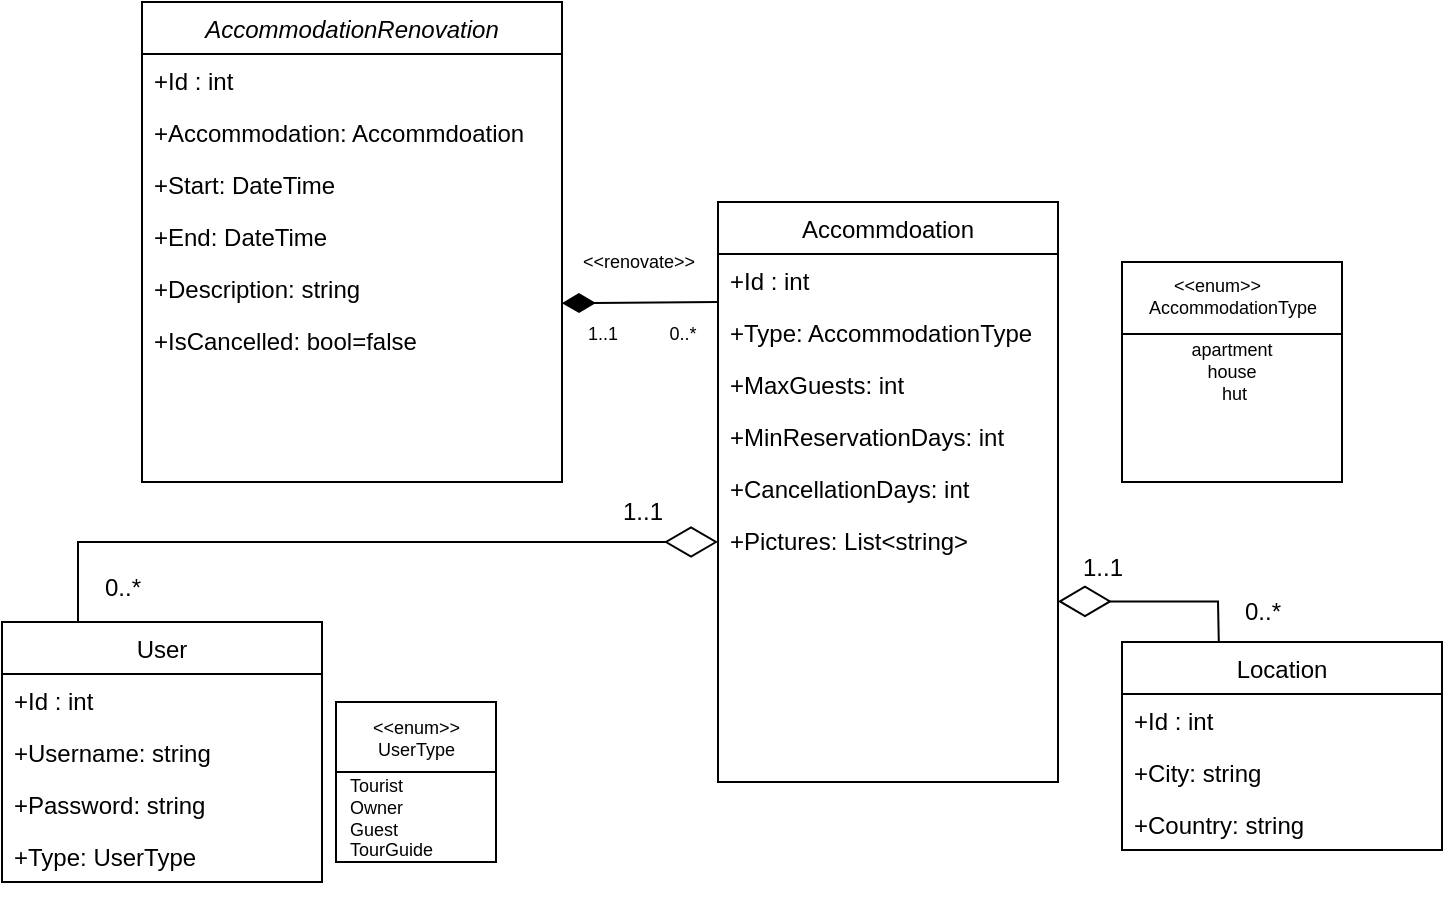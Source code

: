<mxfile version="24.4.0" type="device">
  <diagram id="C5RBs43oDa-KdzZeNtuy" name="Page-1">
    <mxGraphModel dx="1059" dy="595" grid="1" gridSize="9" guides="1" tooltips="1" connect="1" arrows="1" fold="1" page="1" pageScale="1" pageWidth="827" pageHeight="1169" math="0" shadow="0">
      <root>
        <mxCell id="WIyWlLk6GJQsqaUBKTNV-0" />
        <mxCell id="WIyWlLk6GJQsqaUBKTNV-1" parent="WIyWlLk6GJQsqaUBKTNV-0" />
        <mxCell id="zkfFHV4jXpPFQw0GAbJ--0" value="AccommodationRenovation" style="swimlane;fontStyle=2;align=center;verticalAlign=top;childLayout=stackLayout;horizontal=1;startSize=26;horizontalStack=0;resizeParent=1;resizeLast=0;collapsible=1;marginBottom=0;rounded=0;shadow=0;strokeWidth=1;" parent="WIyWlLk6GJQsqaUBKTNV-1" vertex="1">
          <mxGeometry x="220" y="20" width="210" height="240" as="geometry">
            <mxRectangle x="230" y="140" width="160" height="26" as="alternateBounds" />
          </mxGeometry>
        </mxCell>
        <mxCell id="zkfFHV4jXpPFQw0GAbJ--1" value="+Id : int" style="text;align=left;verticalAlign=top;spacingLeft=4;spacingRight=4;overflow=hidden;rotatable=0;points=[[0,0.5],[1,0.5]];portConstraint=eastwest;" parent="zkfFHV4jXpPFQw0GAbJ--0" vertex="1">
          <mxGeometry y="26" width="210" height="26" as="geometry" />
        </mxCell>
        <mxCell id="zkfFHV4jXpPFQw0GAbJ--2" value="+Accommodation: Accommdoation" style="text;align=left;verticalAlign=top;spacingLeft=4;spacingRight=4;overflow=hidden;rotatable=0;points=[[0,0.5],[1,0.5]];portConstraint=eastwest;rounded=0;shadow=0;html=0;" parent="zkfFHV4jXpPFQw0GAbJ--0" vertex="1">
          <mxGeometry y="52" width="210" height="26" as="geometry" />
        </mxCell>
        <mxCell id="zkfFHV4jXpPFQw0GAbJ--3" value="+Start: DateTime&#xa;" style="text;align=left;verticalAlign=top;spacingLeft=4;spacingRight=4;overflow=hidden;rotatable=0;points=[[0,0.5],[1,0.5]];portConstraint=eastwest;rounded=0;shadow=0;html=0;" parent="zkfFHV4jXpPFQw0GAbJ--0" vertex="1">
          <mxGeometry y="78" width="210" height="26" as="geometry" />
        </mxCell>
        <mxCell id="-NbkwlvzZSopZgZ9AZUB-4" value="+End: DateTime&#xa;" style="text;align=left;verticalAlign=top;spacingLeft=4;spacingRight=4;overflow=hidden;rotatable=0;points=[[0,0.5],[1,0.5]];portConstraint=eastwest;rounded=0;shadow=0;html=0;" parent="zkfFHV4jXpPFQw0GAbJ--0" vertex="1">
          <mxGeometry y="104" width="210" height="26" as="geometry" />
        </mxCell>
        <mxCell id="-NbkwlvzZSopZgZ9AZUB-5" value="+Description: string&#xa;" style="text;align=left;verticalAlign=top;spacingLeft=4;spacingRight=4;overflow=hidden;rotatable=0;points=[[0,0.5],[1,0.5]];portConstraint=eastwest;rounded=0;shadow=0;html=0;" parent="zkfFHV4jXpPFQw0GAbJ--0" vertex="1">
          <mxGeometry y="130" width="210" height="26" as="geometry" />
        </mxCell>
        <mxCell id="-NbkwlvzZSopZgZ9AZUB-3" value="+IsCancelled: bool=false&#xa;" style="text;align=left;verticalAlign=top;spacingLeft=4;spacingRight=4;overflow=hidden;rotatable=0;points=[[0,0.5],[1,0.5]];portConstraint=eastwest;rounded=0;shadow=0;html=0;" parent="zkfFHV4jXpPFQw0GAbJ--0" vertex="1">
          <mxGeometry y="156" width="210" height="26" as="geometry" />
        </mxCell>
        <mxCell id="zkfFHV4jXpPFQw0GAbJ--17" value="Accommdoation" style="swimlane;fontStyle=0;align=center;verticalAlign=top;childLayout=stackLayout;horizontal=1;startSize=26;horizontalStack=0;resizeParent=1;resizeLast=0;collapsible=1;marginBottom=0;rounded=0;shadow=0;strokeWidth=1;" parent="WIyWlLk6GJQsqaUBKTNV-1" vertex="1">
          <mxGeometry x="508" y="120" width="170" height="290" as="geometry">
            <mxRectangle x="550" y="140" width="160" height="26" as="alternateBounds" />
          </mxGeometry>
        </mxCell>
        <mxCell id="zkfFHV4jXpPFQw0GAbJ--19" value="+Id : int" style="text;align=left;verticalAlign=top;spacingLeft=4;spacingRight=4;overflow=hidden;rotatable=0;points=[[0,0.5],[1,0.5]];portConstraint=eastwest;rounded=0;shadow=0;html=0;" parent="zkfFHV4jXpPFQw0GAbJ--17" vertex="1">
          <mxGeometry y="26" width="170" height="26" as="geometry" />
        </mxCell>
        <mxCell id="zkfFHV4jXpPFQw0GAbJ--21" value="+Type: AccommodationType" style="text;align=left;verticalAlign=top;spacingLeft=4;spacingRight=4;overflow=hidden;rotatable=0;points=[[0,0.5],[1,0.5]];portConstraint=eastwest;rounded=0;shadow=0;html=0;" parent="zkfFHV4jXpPFQw0GAbJ--17" vertex="1">
          <mxGeometry y="52" width="170" height="26" as="geometry" />
        </mxCell>
        <mxCell id="-NbkwlvzZSopZgZ9AZUB-8" value="+MaxGuests: int" style="text;align=left;verticalAlign=top;spacingLeft=4;spacingRight=4;overflow=hidden;rotatable=0;points=[[0,0.5],[1,0.5]];portConstraint=eastwest;rounded=0;shadow=0;html=0;" parent="zkfFHV4jXpPFQw0GAbJ--17" vertex="1">
          <mxGeometry y="78" width="170" height="26" as="geometry" />
        </mxCell>
        <mxCell id="-NbkwlvzZSopZgZ9AZUB-9" value="+MinReservationDays: int" style="text;align=left;verticalAlign=top;spacingLeft=4;spacingRight=4;overflow=hidden;rotatable=0;points=[[0,0.5],[1,0.5]];portConstraint=eastwest;rounded=0;shadow=0;html=0;" parent="zkfFHV4jXpPFQw0GAbJ--17" vertex="1">
          <mxGeometry y="104" width="170" height="26" as="geometry" />
        </mxCell>
        <mxCell id="-NbkwlvzZSopZgZ9AZUB-10" value="+CancellationDays: int" style="text;align=left;verticalAlign=top;spacingLeft=4;spacingRight=4;overflow=hidden;rotatable=0;points=[[0,0.5],[1,0.5]];portConstraint=eastwest;rounded=0;shadow=0;html=0;" parent="zkfFHV4jXpPFQw0GAbJ--17" vertex="1">
          <mxGeometry y="130" width="170" height="26" as="geometry" />
        </mxCell>
        <mxCell id="-NbkwlvzZSopZgZ9AZUB-7" value="+Pictures: List&lt;string&gt; " style="text;align=left;verticalAlign=top;spacingLeft=4;spacingRight=4;overflow=hidden;rotatable=0;points=[[0,0.5],[1,0.5]];portConstraint=eastwest;rounded=0;shadow=0;html=0;" parent="zkfFHV4jXpPFQw0GAbJ--17" vertex="1">
          <mxGeometry y="156" width="170" height="26" as="geometry" />
        </mxCell>
        <mxCell id="jrBvMISbflwZqs7c-j3e-2" value="Location" style="swimlane;fontStyle=0;align=center;verticalAlign=top;childLayout=stackLayout;horizontal=1;startSize=26;horizontalStack=0;resizeParent=1;resizeLast=0;collapsible=1;marginBottom=0;rounded=0;shadow=0;strokeWidth=1;" parent="WIyWlLk6GJQsqaUBKTNV-1" vertex="1">
          <mxGeometry x="710" y="340" width="160" height="104" as="geometry">
            <mxRectangle x="340" y="380" width="170" height="26" as="alternateBounds" />
          </mxGeometry>
        </mxCell>
        <mxCell id="jrBvMISbflwZqs7c-j3e-3" value="+Id : int" style="text;align=left;verticalAlign=top;spacingLeft=4;spacingRight=4;overflow=hidden;rotatable=0;points=[[0,0.5],[1,0.5]];portConstraint=eastwest;" parent="jrBvMISbflwZqs7c-j3e-2" vertex="1">
          <mxGeometry y="26" width="160" height="26" as="geometry" />
        </mxCell>
        <mxCell id="jrBvMISbflwZqs7c-j3e-6" value="+City: string" style="text;align=left;verticalAlign=top;spacingLeft=4;spacingRight=4;overflow=hidden;rotatable=0;points=[[0,0.5],[1,0.5]];portConstraint=eastwest;" parent="jrBvMISbflwZqs7c-j3e-2" vertex="1">
          <mxGeometry y="52" width="160" height="26" as="geometry" />
        </mxCell>
        <mxCell id="jrBvMISbflwZqs7c-j3e-5" value="+Country: string" style="text;align=left;verticalAlign=top;spacingLeft=4;spacingRight=4;overflow=hidden;rotatable=0;points=[[0,0.5],[1,0.5]];portConstraint=eastwest;" parent="jrBvMISbflwZqs7c-j3e-2" vertex="1">
          <mxGeometry y="78" width="160" height="26" as="geometry" />
        </mxCell>
        <mxCell id="jrBvMISbflwZqs7c-j3e-7" value="User" style="swimlane;fontStyle=0;align=center;verticalAlign=top;childLayout=stackLayout;horizontal=1;startSize=26;horizontalStack=0;resizeParent=1;resizeLast=0;collapsible=1;marginBottom=0;rounded=0;shadow=0;strokeWidth=1;" parent="WIyWlLk6GJQsqaUBKTNV-1" vertex="1">
          <mxGeometry x="150" y="330" width="160" height="130" as="geometry">
            <mxRectangle x="340" y="380" width="170" height="26" as="alternateBounds" />
          </mxGeometry>
        </mxCell>
        <mxCell id="jrBvMISbflwZqs7c-j3e-8" value="+Id : int" style="text;align=left;verticalAlign=top;spacingLeft=4;spacingRight=4;overflow=hidden;rotatable=0;points=[[0,0.5],[1,0.5]];portConstraint=eastwest;" parent="jrBvMISbflwZqs7c-j3e-7" vertex="1">
          <mxGeometry y="26" width="160" height="26" as="geometry" />
        </mxCell>
        <mxCell id="jrBvMISbflwZqs7c-j3e-11" value="+Username: string" style="text;align=left;verticalAlign=top;spacingLeft=4;spacingRight=4;overflow=hidden;rotatable=0;points=[[0,0.5],[1,0.5]];portConstraint=eastwest;" parent="jrBvMISbflwZqs7c-j3e-7" vertex="1">
          <mxGeometry y="52" width="160" height="26" as="geometry" />
        </mxCell>
        <mxCell id="jrBvMISbflwZqs7c-j3e-10" value="+Password: string" style="text;align=left;verticalAlign=top;spacingLeft=4;spacingRight=4;overflow=hidden;rotatable=0;points=[[0,0.5],[1,0.5]];portConstraint=eastwest;" parent="jrBvMISbflwZqs7c-j3e-7" vertex="1">
          <mxGeometry y="78" width="160" height="26" as="geometry" />
        </mxCell>
        <mxCell id="jrBvMISbflwZqs7c-j3e-12" value="+Type: UserType" style="text;align=left;verticalAlign=top;spacingLeft=4;spacingRight=4;overflow=hidden;rotatable=0;points=[[0,0.5],[1,0.5]];portConstraint=eastwest;" parent="jrBvMISbflwZqs7c-j3e-7" vertex="1">
          <mxGeometry y="104" width="160" height="26" as="geometry" />
        </mxCell>
        <mxCell id="jrBvMISbflwZqs7c-j3e-17" value="" style="group" parent="WIyWlLk6GJQsqaUBKTNV-1" vertex="1" connectable="0">
          <mxGeometry x="317" y="370" width="80" height="100" as="geometry" />
        </mxCell>
        <mxCell id="jrBvMISbflwZqs7c-j3e-13" value="" style="whiteSpace=wrap;html=1;aspect=fixed;" parent="jrBvMISbflwZqs7c-j3e-17" vertex="1">
          <mxGeometry width="80" height="80" as="geometry" />
        </mxCell>
        <mxCell id="jrBvMISbflwZqs7c-j3e-14" value="     &lt;&lt;enum&gt;&gt;&#xa;      UserType" style="text;align=left;verticalAlign=top;spacingLeft=4;spacingRight=4;overflow=hidden;rotatable=0;points=[[0,0.5],[1,0.5]];portConstraint=eastwest;rounded=0;shadow=0;html=0;fontSize=9;" parent="jrBvMISbflwZqs7c-j3e-17" vertex="1">
          <mxGeometry y="1" width="80" height="30" as="geometry" />
        </mxCell>
        <mxCell id="jrBvMISbflwZqs7c-j3e-15" value="" style="line;html=1;strokeWidth=1;align=left;verticalAlign=middle;spacingTop=-1;spacingLeft=3;spacingRight=3;rotatable=0;labelPosition=right;points=[];portConstraint=eastwest;" parent="jrBvMISbflwZqs7c-j3e-17" vertex="1">
          <mxGeometry y="31" width="80" height="8" as="geometry" />
        </mxCell>
        <mxCell id="jrBvMISbflwZqs7c-j3e-16" value="Tourist&#xa;Owner&#xa;Guest&#xa;TourGuide" style="text;whiteSpace=wrap;fontSize=9;" parent="jrBvMISbflwZqs7c-j3e-17" vertex="1">
          <mxGeometry x="5" y="30" width="70" height="70" as="geometry" />
        </mxCell>
        <mxCell id="jrBvMISbflwZqs7c-j3e-19" value="" style="group" parent="WIyWlLk6GJQsqaUBKTNV-1" vertex="1" connectable="0">
          <mxGeometry x="710" y="150" width="140" height="110" as="geometry" />
        </mxCell>
        <mxCell id="-NbkwlvzZSopZgZ9AZUB-18" value="apartment&lt;div style=&quot;font-size: 9px;&quot;&gt;house&lt;br style=&quot;font-size: 9px;&quot;&gt;&amp;nbsp;hut&lt;/div&gt;" style="whiteSpace=wrap;html=1;aspect=fixed;fontSize=9;" parent="jrBvMISbflwZqs7c-j3e-19" vertex="1">
          <mxGeometry width="110" height="110" as="geometry" />
        </mxCell>
        <mxCell id="jrBvMISbflwZqs7c-j3e-0" value="        &lt;&lt;enum&gt;&gt;&#xa;   AccommodationType" style="text;align=left;verticalAlign=top;spacingLeft=4;spacingRight=4;overflow=hidden;rotatable=0;points=[[0,0.5],[1,0.5]];portConstraint=eastwest;rounded=0;shadow=0;html=0;fontSize=9;" parent="jrBvMISbflwZqs7c-j3e-19" vertex="1">
          <mxGeometry width="140" height="40" as="geometry" />
        </mxCell>
        <mxCell id="jrBvMISbflwZqs7c-j3e-1" value="" style="line;html=1;strokeWidth=1;align=left;verticalAlign=middle;spacingTop=-1;spacingLeft=3;spacingRight=3;rotatable=0;labelPosition=right;points=[];portConstraint=eastwest;" parent="jrBvMISbflwZqs7c-j3e-19" vertex="1">
          <mxGeometry y="32" width="110" height="8" as="geometry" />
        </mxCell>
        <mxCell id="jrBvMISbflwZqs7c-j3e-24" value="" style="endArrow=diamondThin;endFill=0;endSize=24;html=1;rounded=0;exitX=0.315;exitY=0.003;exitDx=0;exitDy=0;exitPerimeter=0;" parent="WIyWlLk6GJQsqaUBKTNV-1" edge="1">
          <mxGeometry width="160" relative="1" as="geometry">
            <mxPoint x="758.4" y="340.002" as="sourcePoint" />
            <mxPoint x="678" y="319.69" as="targetPoint" />
            <Array as="points">
              <mxPoint x="758" y="319.69" />
            </Array>
          </mxGeometry>
        </mxCell>
        <mxCell id="jrBvMISbflwZqs7c-j3e-25" value="" style="html=1;startArrow=diamondThin;startFill=0;edgeStyle=elbowEdgeStyle;elbow=vertical;startSize=24;endArrow=none;endFill=0;rounded=0;strokeWidth=1;endSize=24;" parent="WIyWlLk6GJQsqaUBKTNV-1" edge="1">
          <mxGeometry width="160" relative="1" as="geometry">
            <mxPoint x="508" y="290" as="sourcePoint" />
            <mxPoint x="188" y="330" as="targetPoint" />
            <Array as="points">
              <mxPoint x="358" y="290" />
            </Array>
          </mxGeometry>
        </mxCell>
        <mxCell id="jrBvMISbflwZqs7c-j3e-26" value="1..1" style="text;html=1;align=center;verticalAlign=middle;resizable=0;points=[];autosize=1;strokeColor=none;fillColor=none;" parent="WIyWlLk6GJQsqaUBKTNV-1" vertex="1">
          <mxGeometry x="680" y="288" width="40" height="30" as="geometry" />
        </mxCell>
        <mxCell id="jrBvMISbflwZqs7c-j3e-27" value="0..*" style="text;html=1;align=center;verticalAlign=middle;resizable=0;points=[];autosize=1;strokeColor=none;fillColor=none;" parent="WIyWlLk6GJQsqaUBKTNV-1" vertex="1">
          <mxGeometry x="760" y="310" width="40" height="30" as="geometry" />
        </mxCell>
        <mxCell id="jrBvMISbflwZqs7c-j3e-28" value="0..*" style="text;html=1;align=center;verticalAlign=middle;resizable=0;points=[];autosize=1;strokeColor=none;fillColor=none;" parent="WIyWlLk6GJQsqaUBKTNV-1" vertex="1">
          <mxGeometry x="190" y="298" width="40" height="30" as="geometry" />
        </mxCell>
        <mxCell id="jrBvMISbflwZqs7c-j3e-29" value="1..1" style="text;html=1;align=center;verticalAlign=middle;resizable=0;points=[];autosize=1;strokeColor=none;fillColor=none;" parent="WIyWlLk6GJQsqaUBKTNV-1" vertex="1">
          <mxGeometry x="450" y="260" width="40" height="30" as="geometry" />
        </mxCell>
        <mxCell id="jrBvMISbflwZqs7c-j3e-30" value="&amp;lt;&amp;lt;renovate&amp;gt;&amp;gt;" style="text;html=1;align=center;verticalAlign=middle;resizable=0;points=[];autosize=1;strokeColor=none;fillColor=none;fontSize=9;" parent="WIyWlLk6GJQsqaUBKTNV-1" vertex="1">
          <mxGeometry x="428" y="140" width="80" height="20" as="geometry" />
        </mxCell>
        <mxCell id="aVpmjBOgptcR2tEJsQUb-0" value="" style="endArrow=none;startArrow=diamondThin;endFill=0;startFill=1;html=1;verticalAlign=bottom;labelBackgroundColor=none;strokeWidth=1;startSize=14;endSize=8;rounded=0;jumpSize=5;exitX=1;exitY=0.793;exitDx=0;exitDy=0;exitPerimeter=0;" edge="1" parent="WIyWlLk6GJQsqaUBKTNV-1" source="-NbkwlvzZSopZgZ9AZUB-5">
          <mxGeometry width="160" relative="1" as="geometry">
            <mxPoint x="441" y="170" as="sourcePoint" />
            <mxPoint x="508" y="170" as="targetPoint" />
          </mxGeometry>
        </mxCell>
        <mxCell id="aVpmjBOgptcR2tEJsQUb-3" value="&lt;font style=&quot;font-size: 9px;&quot;&gt;0..*&lt;/font&gt;" style="text;html=1;align=center;verticalAlign=middle;resizable=0;points=[];autosize=1;strokeColor=none;fillColor=none;" vertex="1" parent="WIyWlLk6GJQsqaUBKTNV-1">
          <mxGeometry x="472" y="171" width="36" height="27" as="geometry" />
        </mxCell>
        <mxCell id="aVpmjBOgptcR2tEJsQUb-4" value="&lt;font style=&quot;font-size: 9px;&quot;&gt;1..1&lt;/font&gt;" style="text;html=1;align=center;verticalAlign=middle;resizable=0;points=[];autosize=1;strokeColor=none;fillColor=none;" vertex="1" parent="WIyWlLk6GJQsqaUBKTNV-1">
          <mxGeometry x="432" y="171" width="36" height="27" as="geometry" />
        </mxCell>
      </root>
    </mxGraphModel>
  </diagram>
</mxfile>
